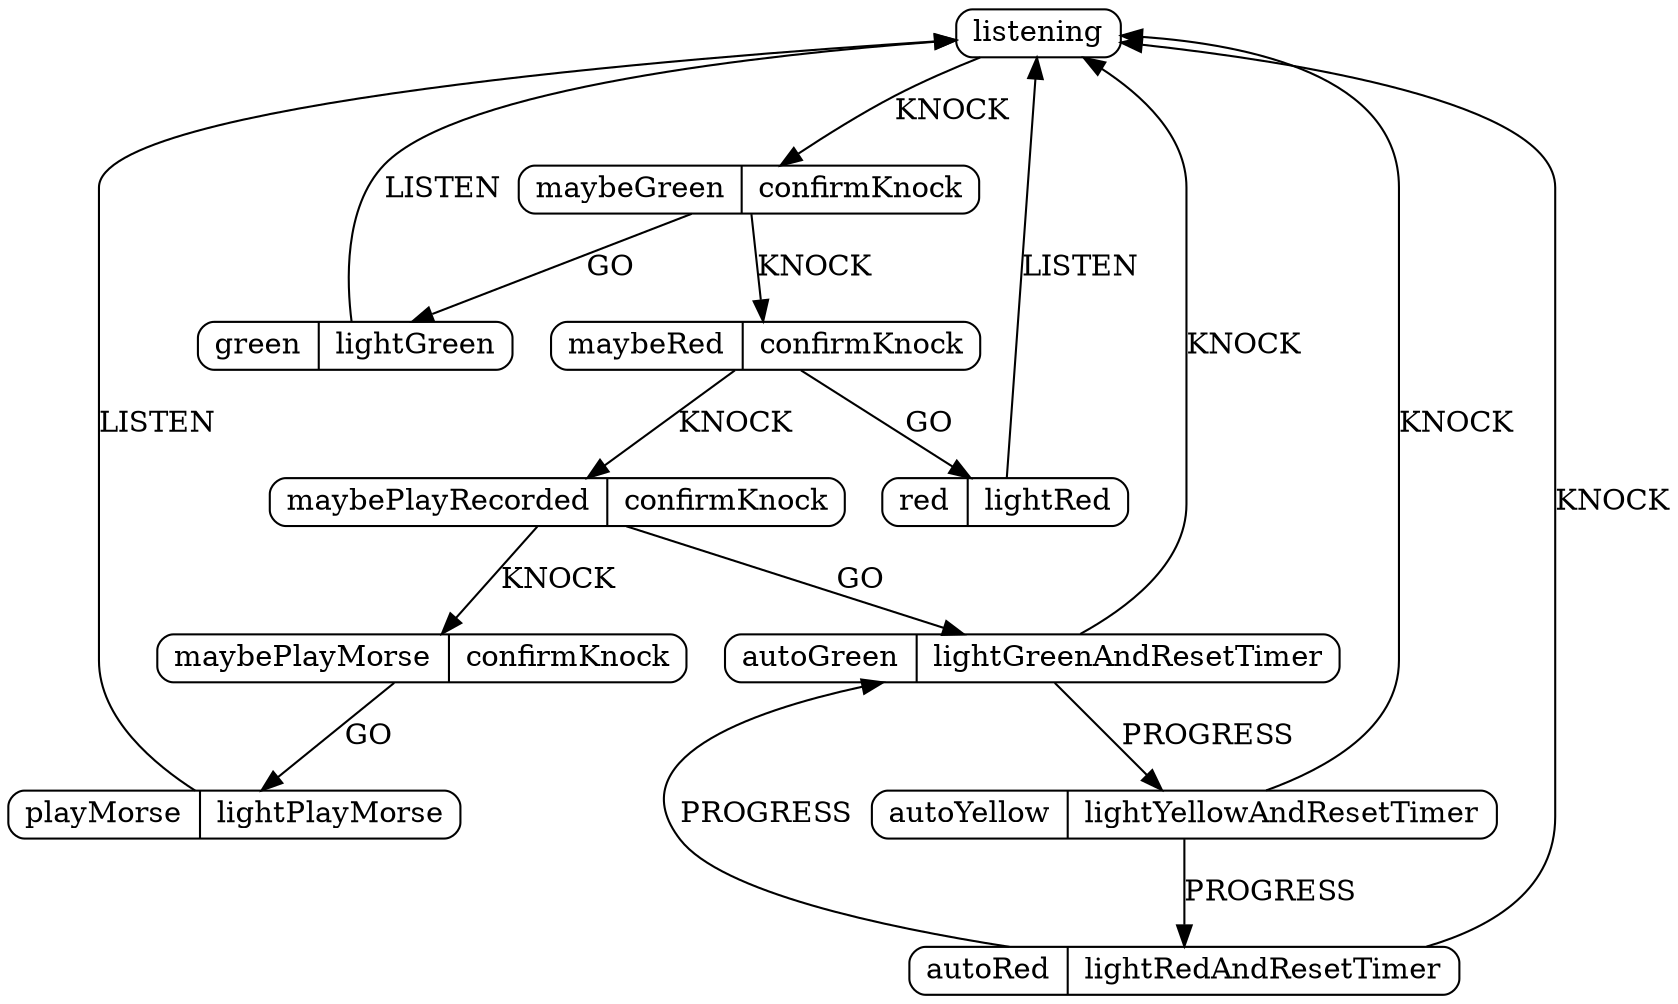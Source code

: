digraph{
  node [shape = Mrecord,height=.1];
listening->maybeGreen[label=KNOCK];
maybeGreen->green[label=GO];
green->listening[label=LISTEN];
maybeGreen->maybeRed[label=KNOCK];
maybeRed->red[label=GO];
red->listening[label=LISTEN];
maybeRed->maybePlayRecorded[label=KNOCK];
maybePlayRecorded->autoGreen[label=GO];
maybePlayRecorded->maybePlayMorse[label=KNOCK];
maybePlayMorse->playMorse[label=GO];
playMorse->listening[label=LISTEN];
autoRed->listening[label=KNOCK];
autoYellow->listening[label=KNOCK];
autoGreen->listening[label=KNOCK];
autoGreen->autoYellow[label=PROGRESS];
autoYellow->autoRed[label=PROGRESS];
autoRed->autoGreen[label=PROGRESS];
maybeGreen[label="maybeGreen|confirmKnock"];
maybeRed[label="maybeRed|confirmKnock"];
maybePlayRecorded[label="maybePlayRecorded|confirmKnock"];
maybePlayMorse[label="maybePlayMorse|confirmKnock"];
green[label="green|lightGreen"];
red[label="red|lightRed"];
playMorse[label="playMorse|lightPlayMorse"];
autoRed[label="autoRed|lightRedAndResetTimer"];
autoYellow[label="autoYellow|lightYellowAndResetTimer"];
autoGreen[label="autoGreen|lightGreenAndResetTimer"];
}
